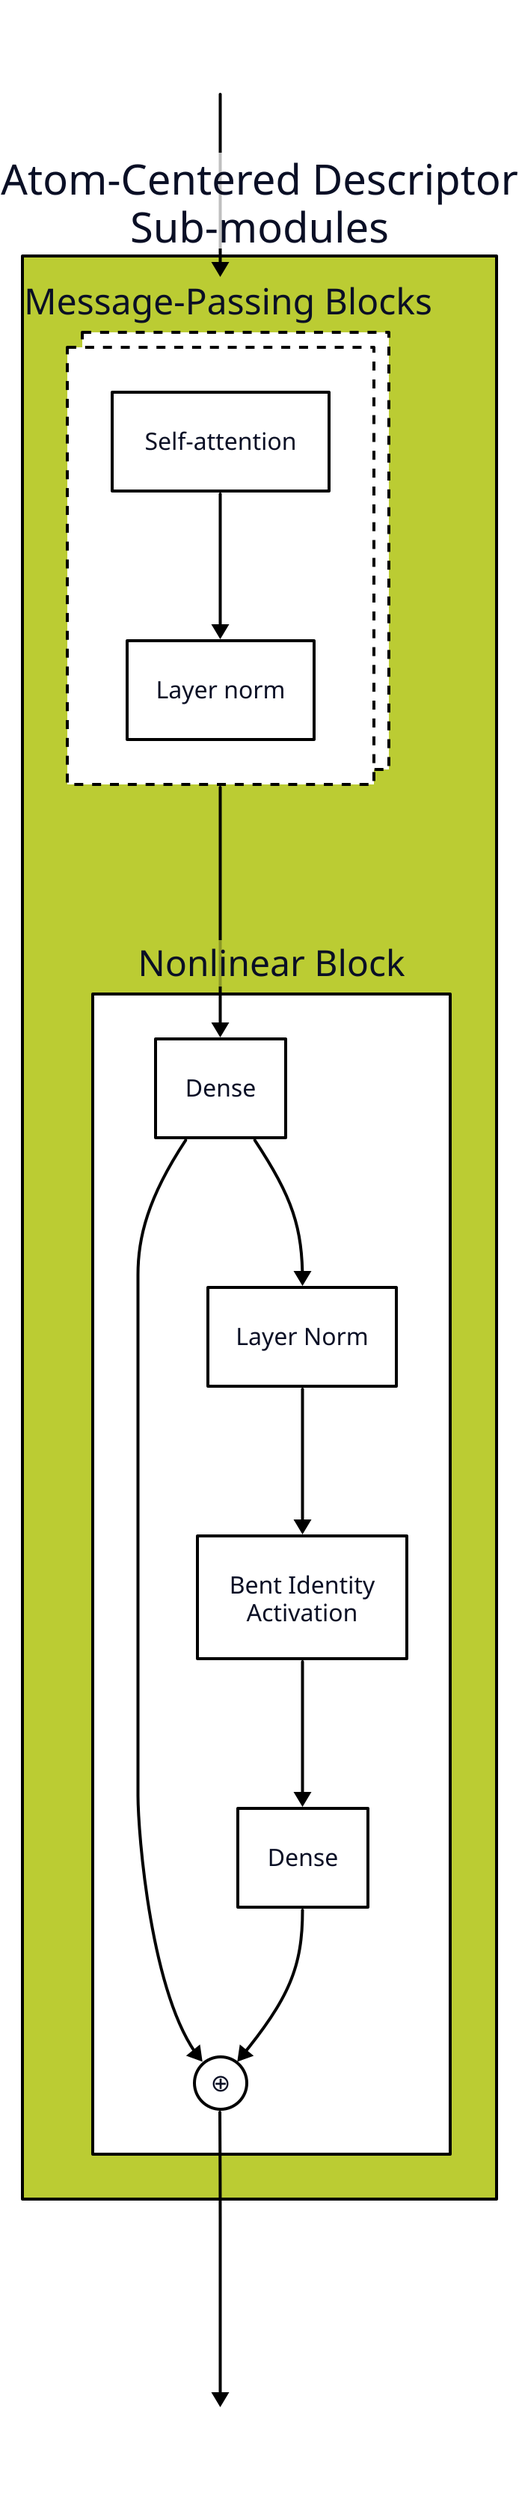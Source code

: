 # direction: right
 
vars: {
    d2-config: {
      layout-engine: elk
      pad: 10
    #   theme-id: 101
    }
}

ac: Atom-Centered Descriptor \n Sub-modules {
    class: ac
    mp_block:  Message-Passing Blocks {
        class: in_module
        direction: right
        style: {stroke-dash: 3; multiple: true}
        sa: Self-attention {class: in_module}
        mpln: Layer norm{class: in_module}
        sa -> mpln: {style: {stroke: "#000000"; font-color: black}}
    }
    nl_block: Nonlinear Block {
        class: in_module
        nld1: Dense {class: in_module}
        nld2: Dense {class: in_module}
        nlln: Layer Norm {class: in_module}
        nlbia: Bent Identity\nActivation {class: in_module}
        nlrc: ⊕ {class: operator}
        nld1 -> nlln -> nlbia -> nld2: {style: {stroke: "#000000"; font-color: black}}
        nld1 -> nlrc: {style: {stroke: "#000000"; font-color: black}}
        nld2 -> nlrc: {style: {stroke: "#000000"; font-color: black}}
    }

    mp_block -> nl_block.nld1: {style: {stroke: "#000000"; font-color: black}}
}
embedding_for_rescon: {class: empty; label: ""}
indexed_sum_for_mp: {class: empty; label: ""}
indexed_sum_for_mp -> ac.mp_block: {style: {stroke: "#000000"; font-color: black}}
nlout: {class: empty; label: ""}
ac.nl_block.nlrc -> nlout: {style: {stroke: "#000000"; font-color: black}}

classes: {
    operator: {shape: circle
               width: 35
               height: 35
               style: {fill: "#FFFFFF"
                       stroke: "#000000"
                      }
    }
    empty: {
            width: 50
            height: 50
            style: {
                fill: transparent
                stroke: transparent
                font-size: 24
            }
    }
    sarb: {
        style: {
            fill: "#44BB99"
            stroke: "#000000"
        }
    }
    in_module: {
        style: {
            fill: "#FFFFFF"
            stroke: "#000000"
            bold: true
        }
    }
    ac: {
        style: {
            fill: "#BBCC33"
            stroke: "#000000"
            bold: true
        }
    }
    bc: {
        style: {
            fill: "#EEDD88"
            stroke: "#000000"
        }
    }
    rd: {
        style: {
            fill: "#EE8866"
            stroke: "#000000"
        }
    }
    ro: {
        style: {
            fill: "#FFAABB"
            stroke: "#000000"
        }
    }
    outs: {
        style: {
            fill: "#DDDDDD"
            stroke: "#000000"
            multiple: true
        }
    }
    input : {
        width: 50
        height: 50
        style: {
            fill: "#99DDFF"
            stroke: "#000000"
            multiple: true
        }
    }
}
